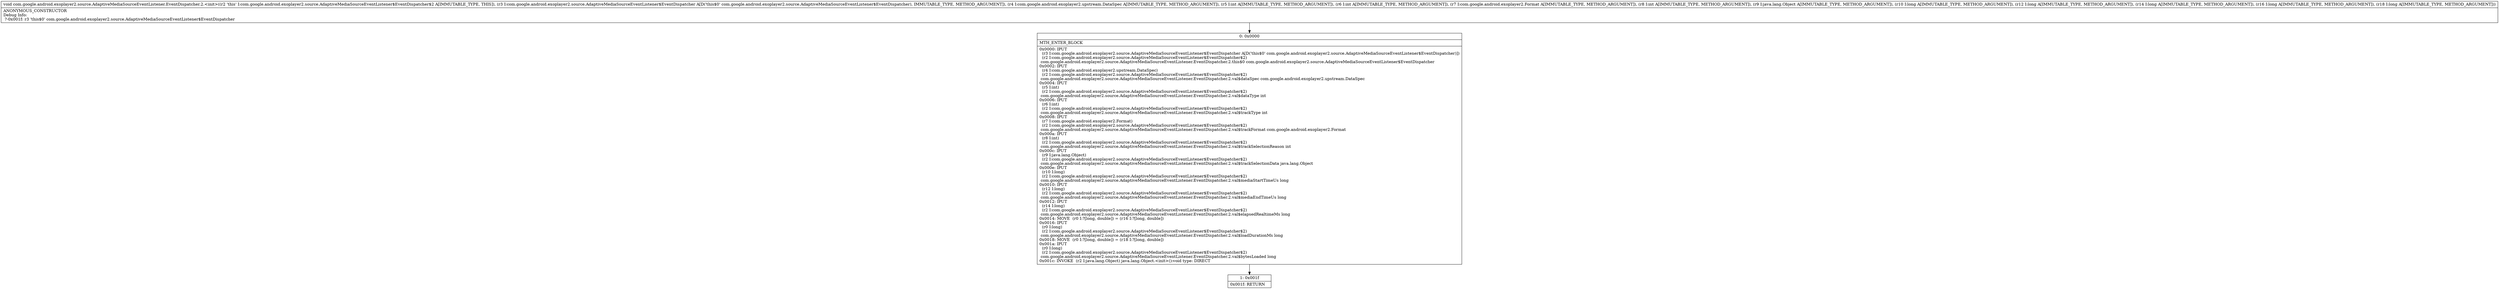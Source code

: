 digraph "CFG forcom.google.android.exoplayer2.source.AdaptiveMediaSourceEventListener.EventDispatcher.2.\<init\>(Lcom\/google\/android\/exoplayer2\/source\/AdaptiveMediaSourceEventListener$EventDispatcher;Lcom\/google\/android\/exoplayer2\/upstream\/DataSpec;IILcom\/google\/android\/exoplayer2\/Format;ILjava\/lang\/Object;JJJJJ)V" {
Node_0 [shape=record,label="{0\:\ 0x0000|MTH_ENTER_BLOCK\l|0x0000: IPUT  \l  (r3 I:com.google.android.exoplayer2.source.AdaptiveMediaSourceEventListener$EventDispatcher A[D('this$0' com.google.android.exoplayer2.source.AdaptiveMediaSourceEventListener$EventDispatcher)])\l  (r2 I:com.google.android.exoplayer2.source.AdaptiveMediaSourceEventListener$EventDispatcher$2)\l com.google.android.exoplayer2.source.AdaptiveMediaSourceEventListener.EventDispatcher.2.this$0 com.google.android.exoplayer2.source.AdaptiveMediaSourceEventListener$EventDispatcher \l0x0002: IPUT  \l  (r4 I:com.google.android.exoplayer2.upstream.DataSpec)\l  (r2 I:com.google.android.exoplayer2.source.AdaptiveMediaSourceEventListener$EventDispatcher$2)\l com.google.android.exoplayer2.source.AdaptiveMediaSourceEventListener.EventDispatcher.2.val$dataSpec com.google.android.exoplayer2.upstream.DataSpec \l0x0004: IPUT  \l  (r5 I:int)\l  (r2 I:com.google.android.exoplayer2.source.AdaptiveMediaSourceEventListener$EventDispatcher$2)\l com.google.android.exoplayer2.source.AdaptiveMediaSourceEventListener.EventDispatcher.2.val$dataType int \l0x0006: IPUT  \l  (r6 I:int)\l  (r2 I:com.google.android.exoplayer2.source.AdaptiveMediaSourceEventListener$EventDispatcher$2)\l com.google.android.exoplayer2.source.AdaptiveMediaSourceEventListener.EventDispatcher.2.val$trackType int \l0x0008: IPUT  \l  (r7 I:com.google.android.exoplayer2.Format)\l  (r2 I:com.google.android.exoplayer2.source.AdaptiveMediaSourceEventListener$EventDispatcher$2)\l com.google.android.exoplayer2.source.AdaptiveMediaSourceEventListener.EventDispatcher.2.val$trackFormat com.google.android.exoplayer2.Format \l0x000a: IPUT  \l  (r8 I:int)\l  (r2 I:com.google.android.exoplayer2.source.AdaptiveMediaSourceEventListener$EventDispatcher$2)\l com.google.android.exoplayer2.source.AdaptiveMediaSourceEventListener.EventDispatcher.2.val$trackSelectionReason int \l0x000c: IPUT  \l  (r9 I:java.lang.Object)\l  (r2 I:com.google.android.exoplayer2.source.AdaptiveMediaSourceEventListener$EventDispatcher$2)\l com.google.android.exoplayer2.source.AdaptiveMediaSourceEventListener.EventDispatcher.2.val$trackSelectionData java.lang.Object \l0x000e: IPUT  \l  (r10 I:long)\l  (r2 I:com.google.android.exoplayer2.source.AdaptiveMediaSourceEventListener$EventDispatcher$2)\l com.google.android.exoplayer2.source.AdaptiveMediaSourceEventListener.EventDispatcher.2.val$mediaStartTimeUs long \l0x0010: IPUT  \l  (r12 I:long)\l  (r2 I:com.google.android.exoplayer2.source.AdaptiveMediaSourceEventListener$EventDispatcher$2)\l com.google.android.exoplayer2.source.AdaptiveMediaSourceEventListener.EventDispatcher.2.val$mediaEndTimeUs long \l0x0012: IPUT  \l  (r14 I:long)\l  (r2 I:com.google.android.exoplayer2.source.AdaptiveMediaSourceEventListener$EventDispatcher$2)\l com.google.android.exoplayer2.source.AdaptiveMediaSourceEventListener.EventDispatcher.2.val$elapsedRealtimeMs long \l0x0014: MOVE  (r0 I:?[long, double]) = (r16 I:?[long, double]) \l0x0016: IPUT  \l  (r0 I:long)\l  (r2 I:com.google.android.exoplayer2.source.AdaptiveMediaSourceEventListener$EventDispatcher$2)\l com.google.android.exoplayer2.source.AdaptiveMediaSourceEventListener.EventDispatcher.2.val$loadDurationMs long \l0x0018: MOVE  (r0 I:?[long, double]) = (r18 I:?[long, double]) \l0x001a: IPUT  \l  (r0 I:long)\l  (r2 I:com.google.android.exoplayer2.source.AdaptiveMediaSourceEventListener$EventDispatcher$2)\l com.google.android.exoplayer2.source.AdaptiveMediaSourceEventListener.EventDispatcher.2.val$bytesLoaded long \l0x001c: INVOKE  (r2 I:java.lang.Object) java.lang.Object.\<init\>():void type: DIRECT \l}"];
Node_1 [shape=record,label="{1\:\ 0x001f|0x001f: RETURN   \l}"];
MethodNode[shape=record,label="{void com.google.android.exoplayer2.source.AdaptiveMediaSourceEventListener.EventDispatcher.2.\<init\>((r2 'this' I:com.google.android.exoplayer2.source.AdaptiveMediaSourceEventListener$EventDispatcher$2 A[IMMUTABLE_TYPE, THIS]), (r3 I:com.google.android.exoplayer2.source.AdaptiveMediaSourceEventListener$EventDispatcher A[D('this$0' com.google.android.exoplayer2.source.AdaptiveMediaSourceEventListener$EventDispatcher), IMMUTABLE_TYPE, METHOD_ARGUMENT]), (r4 I:com.google.android.exoplayer2.upstream.DataSpec A[IMMUTABLE_TYPE, METHOD_ARGUMENT]), (r5 I:int A[IMMUTABLE_TYPE, METHOD_ARGUMENT]), (r6 I:int A[IMMUTABLE_TYPE, METHOD_ARGUMENT]), (r7 I:com.google.android.exoplayer2.Format A[IMMUTABLE_TYPE, METHOD_ARGUMENT]), (r8 I:int A[IMMUTABLE_TYPE, METHOD_ARGUMENT]), (r9 I:java.lang.Object A[IMMUTABLE_TYPE, METHOD_ARGUMENT]), (r10 I:long A[IMMUTABLE_TYPE, METHOD_ARGUMENT]), (r12 I:long A[IMMUTABLE_TYPE, METHOD_ARGUMENT]), (r14 I:long A[IMMUTABLE_TYPE, METHOD_ARGUMENT]), (r16 I:long A[IMMUTABLE_TYPE, METHOD_ARGUMENT]), (r18 I:long A[IMMUTABLE_TYPE, METHOD_ARGUMENT]))  | ANONYMOUS_CONSTRUCTOR\lDebug Info:\l  ?\-0x001f: r3 'this$0' com.google.android.exoplayer2.source.AdaptiveMediaSourceEventListener$EventDispatcher\l}"];
MethodNode -> Node_0;
Node_0 -> Node_1;
}


